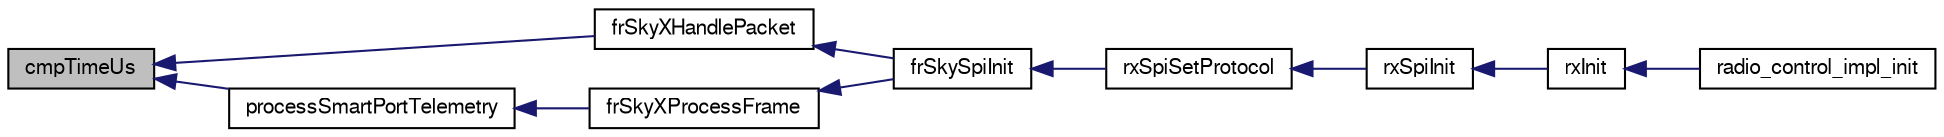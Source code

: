 digraph "cmpTimeUs"
{
  edge [fontname="FreeSans",fontsize="10",labelfontname="FreeSans",labelfontsize="10"];
  node [fontname="FreeSans",fontsize="10",shape=record];
  rankdir="LR";
  Node1 [label="cmpTimeUs",height=0.2,width=0.4,color="black", fillcolor="grey75", style="filled", fontcolor="black"];
  Node1 -> Node2 [dir="back",color="midnightblue",fontsize="10",style="solid",fontname="FreeSans"];
  Node2 [label="frSkyXHandlePacket",height=0.2,width=0.4,color="black", fillcolor="white", style="filled",URL="$cc2500__frsky__x_8h.html#a90776c7143b1e75512e9bf975aca774e"];
  Node2 -> Node3 [dir="back",color="midnightblue",fontsize="10",style="solid",fontname="FreeSans"];
  Node3 [label="frSkySpiInit",height=0.2,width=0.4,color="black", fillcolor="white", style="filled",URL="$cc2500__frsky__shared_8c.html#ae9a644b9be932a275c8b3c77fd33f0f9"];
  Node3 -> Node4 [dir="back",color="midnightblue",fontsize="10",style="solid",fontname="FreeSans"];
  Node4 [label="rxSpiSetProtocol",height=0.2,width=0.4,color="black", fillcolor="white", style="filled",URL="$cc2500__rx__spi_8c.html#a3d2e6ea2ec7d87bc2067c0fd06ecc5c0"];
  Node4 -> Node5 [dir="back",color="midnightblue",fontsize="10",style="solid",fontname="FreeSans"];
  Node5 [label="rxSpiInit",height=0.2,width=0.4,color="black", fillcolor="white", style="filled",URL="$cc2500__rx__spi_8h.html#a69c86568ea4d5d0b6b27d470946083c5"];
  Node5 -> Node6 [dir="back",color="midnightblue",fontsize="10",style="solid",fontname="FreeSans"];
  Node6 [label="rxInit",height=0.2,width=0.4,color="black", fillcolor="white", style="filled",URL="$cc2500__rx_8h.html#a2b22f66cf63b1438ff45127b7674d1a9",tooltip="!TODO remove this extern, only needed once for channelCount "];
  Node6 -> Node7 [dir="back",color="midnightblue",fontsize="10",style="solid",fontname="FreeSans"];
  Node7 [label="radio_control_impl_init",height=0.2,width=0.4,color="black", fillcolor="white", style="filled",URL="$cc2500__paparazzi_8c.html#a6ba4bebf68f7ff39f4569dfe3b1f2832"];
  Node1 -> Node8 [dir="back",color="midnightblue",fontsize="10",style="solid",fontname="FreeSans"];
  Node8 [label="processSmartPortTelemetry",height=0.2,width=0.4,color="black", fillcolor="white", style="filled",URL="$cc2500__smartport_8h.html#a37e1974cee8c4af022f53bc85191fdf7"];
  Node8 -> Node9 [dir="back",color="midnightblue",fontsize="10",style="solid",fontname="FreeSans"];
  Node9 [label="frSkyXProcessFrame",height=0.2,width=0.4,color="black", fillcolor="white", style="filled",URL="$cc2500__frsky__x_8h.html#aaa0d6bdd7091f3e1afc2422c4892e19e"];
  Node9 -> Node3 [dir="back",color="midnightblue",fontsize="10",style="solid",fontname="FreeSans"];
}
